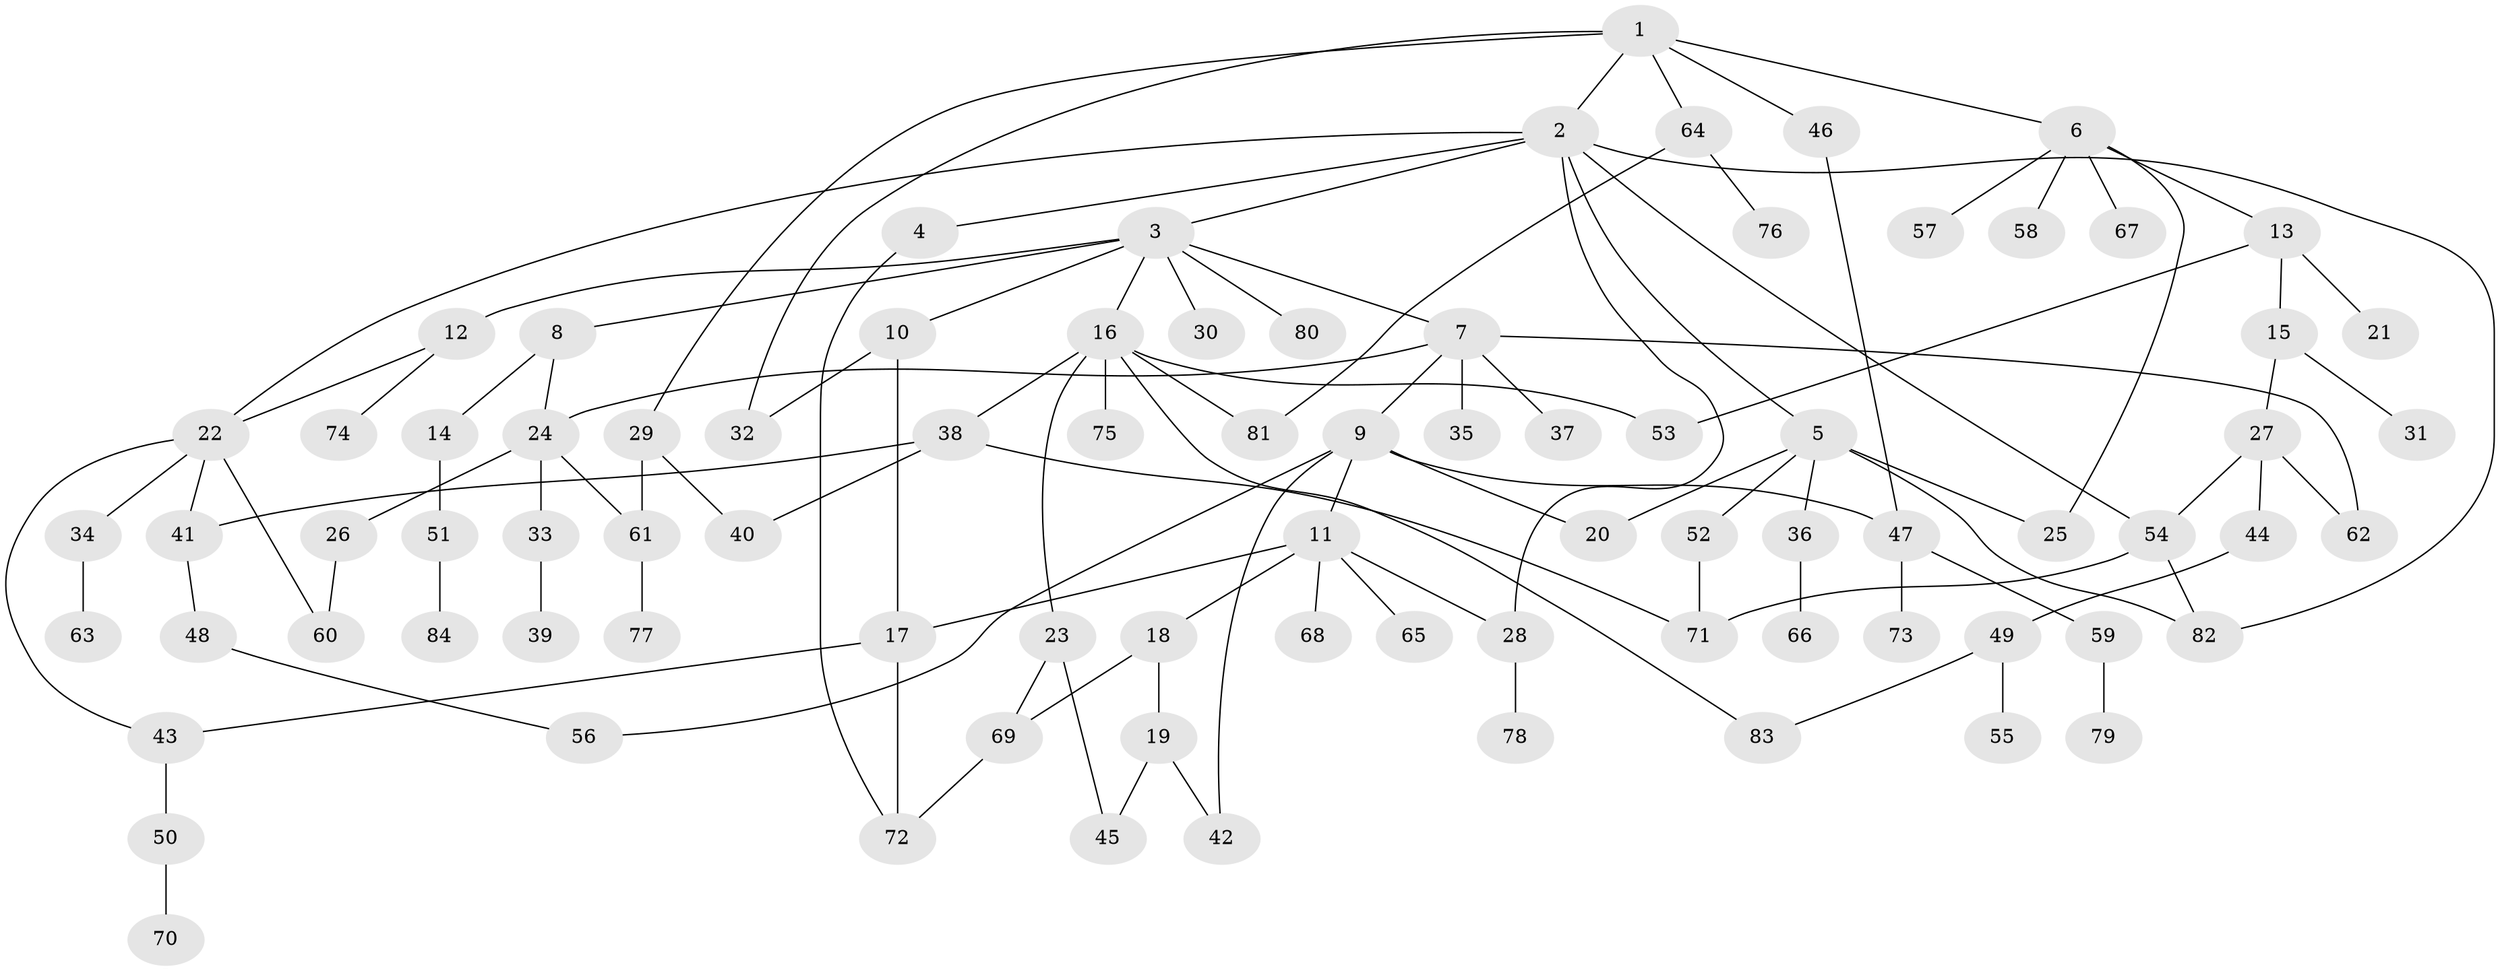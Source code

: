 // coarse degree distribution, {7: 0.06779661016949153, 9: 0.01694915254237288, 2: 0.3050847457627119, 6: 0.03389830508474576, 8: 0.03389830508474576, 5: 0.06779661016949153, 3: 0.1016949152542373, 4: 0.05084745762711865, 1: 0.3220338983050847}
// Generated by graph-tools (version 1.1) at 2025/23/03/03/25 07:23:30]
// undirected, 84 vertices, 111 edges
graph export_dot {
graph [start="1"]
  node [color=gray90,style=filled];
  1;
  2;
  3;
  4;
  5;
  6;
  7;
  8;
  9;
  10;
  11;
  12;
  13;
  14;
  15;
  16;
  17;
  18;
  19;
  20;
  21;
  22;
  23;
  24;
  25;
  26;
  27;
  28;
  29;
  30;
  31;
  32;
  33;
  34;
  35;
  36;
  37;
  38;
  39;
  40;
  41;
  42;
  43;
  44;
  45;
  46;
  47;
  48;
  49;
  50;
  51;
  52;
  53;
  54;
  55;
  56;
  57;
  58;
  59;
  60;
  61;
  62;
  63;
  64;
  65;
  66;
  67;
  68;
  69;
  70;
  71;
  72;
  73;
  74;
  75;
  76;
  77;
  78;
  79;
  80;
  81;
  82;
  83;
  84;
  1 -- 2;
  1 -- 6;
  1 -- 29;
  1 -- 32;
  1 -- 46;
  1 -- 64;
  2 -- 3;
  2 -- 4;
  2 -- 5;
  2 -- 22;
  2 -- 82;
  2 -- 54;
  2 -- 28;
  3 -- 7;
  3 -- 8;
  3 -- 10;
  3 -- 12;
  3 -- 16;
  3 -- 30;
  3 -- 80;
  4 -- 72;
  5 -- 36;
  5 -- 52;
  5 -- 82;
  5 -- 25;
  5 -- 20;
  6 -- 13;
  6 -- 25;
  6 -- 57;
  6 -- 58;
  6 -- 67;
  7 -- 9;
  7 -- 24;
  7 -- 35;
  7 -- 37;
  7 -- 62;
  8 -- 14;
  8 -- 24;
  9 -- 11;
  9 -- 20;
  9 -- 47;
  9 -- 56;
  9 -- 42;
  10 -- 17;
  10 -- 32;
  11 -- 18;
  11 -- 28;
  11 -- 65;
  11 -- 68;
  11 -- 17;
  12 -- 74;
  12 -- 22;
  13 -- 15;
  13 -- 21;
  13 -- 53;
  14 -- 51;
  15 -- 27;
  15 -- 31;
  16 -- 23;
  16 -- 38;
  16 -- 53;
  16 -- 75;
  16 -- 83;
  16 -- 81;
  17 -- 72;
  17 -- 43;
  18 -- 19;
  18 -- 69;
  19 -- 42;
  19 -- 45;
  22 -- 34;
  22 -- 43;
  22 -- 60;
  22 -- 41;
  23 -- 45;
  23 -- 69;
  24 -- 26;
  24 -- 33;
  24 -- 61;
  26 -- 60;
  27 -- 44;
  27 -- 54;
  27 -- 62;
  28 -- 78;
  29 -- 40;
  29 -- 61;
  33 -- 39;
  34 -- 63;
  36 -- 66;
  38 -- 41;
  38 -- 71;
  38 -- 40;
  41 -- 48;
  43 -- 50;
  44 -- 49;
  46 -- 47;
  47 -- 59;
  47 -- 73;
  48 -- 56;
  49 -- 55;
  49 -- 83;
  50 -- 70;
  51 -- 84;
  52 -- 71;
  54 -- 82;
  54 -- 71;
  59 -- 79;
  61 -- 77;
  64 -- 76;
  64 -- 81;
  69 -- 72;
}
